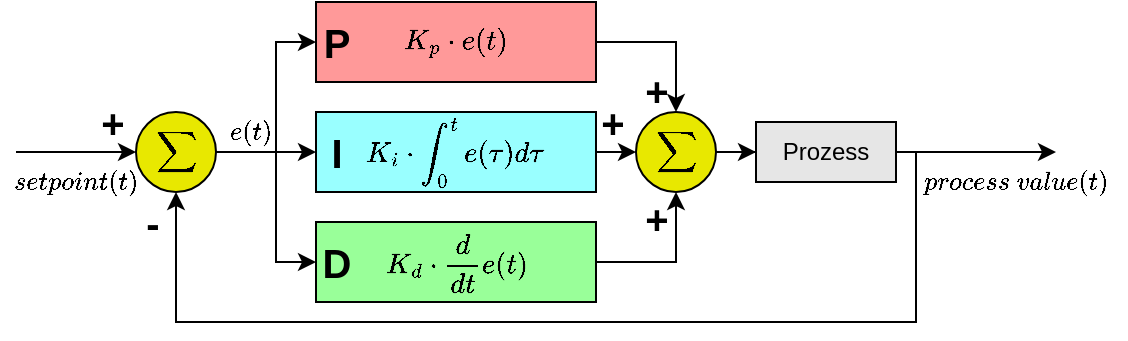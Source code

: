 <mxfile version="21.6.8" type="device">
  <diagram name="Seite-1" id="BAM6PRnBAanOPAxunZYQ">
    <mxGraphModel dx="326" dy="190" grid="1" gridSize="10" guides="1" tooltips="1" connect="1" arrows="1" fold="1" page="1" pageScale="1" pageWidth="827" pageHeight="1169" math="1" shadow="0">
      <root>
        <mxCell id="0" />
        <mxCell id="1" parent="0" />
        <mxCell id="HaAzMO8a2-IeS6XRmNfj-12" value="$$e(t)$$" style="edgeStyle=orthogonalEdgeStyle;rounded=0;orthogonalLoop=1;jettySize=auto;html=1;labelBackgroundColor=none;" parent="1" source="HaAzMO8a2-IeS6XRmNfj-6" target="HaAzMO8a2-IeS6XRmNfj-8" edge="1">
          <mxGeometry x="-0.333" y="10" relative="1" as="geometry">
            <mxPoint as="offset" />
          </mxGeometry>
        </mxCell>
        <mxCell id="HaAzMO8a2-IeS6XRmNfj-6" value="$$\sum$$" style="ellipse;whiteSpace=wrap;html=1;aspect=fixed;fillColor=#E8E800;fontColor=#000000;" parent="1" vertex="1">
          <mxGeometry x="180" y="235" width="40" height="40" as="geometry" />
        </mxCell>
        <mxCell id="HaAzMO8a2-IeS6XRmNfj-18" style="edgeStyle=orthogonalEdgeStyle;rounded=0;orthogonalLoop=1;jettySize=auto;html=1;entryX=0.5;entryY=0;entryDx=0;entryDy=0;labelBackgroundColor=none;" parent="1" source="HaAzMO8a2-IeS6XRmNfj-7" target="HaAzMO8a2-IeS6XRmNfj-16" edge="1">
          <mxGeometry relative="1" as="geometry" />
        </mxCell>
        <mxCell id="HaAzMO8a2-IeS6XRmNfj-20" value="+" style="edgeLabel;html=1;align=center;verticalAlign=middle;resizable=0;points=[];fontStyle=1;fontSize=20;labelBackgroundColor=none;" parent="HaAzMO8a2-IeS6XRmNfj-18" vertex="1" connectable="0">
          <mxGeometry x="0.593" y="1" relative="1" as="geometry">
            <mxPoint x="-11" y="4" as="offset" />
          </mxGeometry>
        </mxCell>
        <mxCell id="HaAzMO8a2-IeS6XRmNfj-7" value="$$K_p \cdot e(t)$$" style="rounded=0;whiteSpace=wrap;html=1;fillColor=#FF9999;" parent="1" vertex="1">
          <mxGeometry x="270" y="180" width="140" height="40" as="geometry" />
        </mxCell>
        <mxCell id="HaAzMO8a2-IeS6XRmNfj-8" value="$$K_i \cdot \int_{0}^{t} e(\tau)d\tau$$" style="rounded=0;whiteSpace=wrap;html=1;fillColor=#99FFFF;" parent="1" vertex="1">
          <mxGeometry x="270" y="235" width="140" height="40" as="geometry" />
        </mxCell>
        <mxCell id="HaAzMO8a2-IeS6XRmNfj-9" value="$$K_d \cdot \frac{d}{dt}e(t)$$" style="rounded=0;whiteSpace=wrap;html=1;fillColor=#99FF99;" parent="1" vertex="1">
          <mxGeometry x="270" y="290" width="140" height="40" as="geometry" />
        </mxCell>
        <mxCell id="HaAzMO8a2-IeS6XRmNfj-13" value="" style="endArrow=classic;html=1;rounded=0;entryX=0;entryY=0.5;entryDx=0;entryDy=0;" parent="1" target="HaAzMO8a2-IeS6XRmNfj-7" edge="1">
          <mxGeometry width="50" height="50" relative="1" as="geometry">
            <mxPoint x="250" y="250" as="sourcePoint" />
            <mxPoint x="270" y="200" as="targetPoint" />
            <Array as="points">
              <mxPoint x="250" y="200" />
            </Array>
          </mxGeometry>
        </mxCell>
        <mxCell id="HaAzMO8a2-IeS6XRmNfj-15" value="" style="endArrow=classic;html=1;rounded=0;" parent="1" edge="1">
          <mxGeometry width="50" height="50" relative="1" as="geometry">
            <mxPoint x="250" y="250" as="sourcePoint" />
            <mxPoint x="270" y="310" as="targetPoint" />
            <Array as="points">
              <mxPoint x="250" y="310" />
            </Array>
          </mxGeometry>
        </mxCell>
        <mxCell id="HaAzMO8a2-IeS6XRmNfj-26" style="edgeStyle=orthogonalEdgeStyle;rounded=0;orthogonalLoop=1;jettySize=auto;html=1;entryX=0;entryY=0.5;entryDx=0;entryDy=0;" parent="1" source="HaAzMO8a2-IeS6XRmNfj-16" target="HaAzMO8a2-IeS6XRmNfj-25" edge="1">
          <mxGeometry relative="1" as="geometry" />
        </mxCell>
        <mxCell id="HaAzMO8a2-IeS6XRmNfj-16" value="$$\sum$$" style="ellipse;whiteSpace=wrap;html=1;aspect=fixed;fillColor=#E8E800;fontColor=#000000;" parent="1" vertex="1">
          <mxGeometry x="430" y="235" width="40" height="40" as="geometry" />
        </mxCell>
        <mxCell id="HaAzMO8a2-IeS6XRmNfj-21" style="edgeStyle=orthogonalEdgeStyle;rounded=0;orthogonalLoop=1;jettySize=auto;html=1;labelBackgroundColor=none;exitX=1;exitY=0.5;exitDx=0;exitDy=0;entryX=0;entryY=0.5;entryDx=0;entryDy=0;" parent="1" source="HaAzMO8a2-IeS6XRmNfj-8" target="HaAzMO8a2-IeS6XRmNfj-16" edge="1">
          <mxGeometry relative="1" as="geometry">
            <mxPoint x="420" y="205" as="sourcePoint" />
            <mxPoint x="430" y="260" as="targetPoint" />
          </mxGeometry>
        </mxCell>
        <mxCell id="HaAzMO8a2-IeS6XRmNfj-22" value="+" style="edgeLabel;html=1;align=center;verticalAlign=middle;resizable=0;points=[];fontStyle=1;fontSize=20;labelBackgroundColor=none;" parent="HaAzMO8a2-IeS6XRmNfj-21" vertex="1" connectable="0">
          <mxGeometry x="0.593" y="1" relative="1" as="geometry">
            <mxPoint x="-8" y="-14" as="offset" />
          </mxGeometry>
        </mxCell>
        <mxCell id="HaAzMO8a2-IeS6XRmNfj-23" style="edgeStyle=orthogonalEdgeStyle;rounded=0;orthogonalLoop=1;jettySize=auto;html=1;entryX=0.5;entryY=1;entryDx=0;entryDy=0;labelBackgroundColor=none;exitX=1;exitY=0.5;exitDx=0;exitDy=0;" parent="1" source="HaAzMO8a2-IeS6XRmNfj-9" target="HaAzMO8a2-IeS6XRmNfj-16" edge="1">
          <mxGeometry relative="1" as="geometry">
            <mxPoint x="420" y="260" as="sourcePoint" />
            <mxPoint x="480" y="260" as="targetPoint" />
          </mxGeometry>
        </mxCell>
        <mxCell id="HaAzMO8a2-IeS6XRmNfj-24" value="+" style="edgeLabel;html=1;align=center;verticalAlign=middle;resizable=0;points=[];fontStyle=1;fontSize=20;labelBackgroundColor=none;" parent="HaAzMO8a2-IeS6XRmNfj-23" vertex="1" connectable="0">
          <mxGeometry x="0.593" y="1" relative="1" as="geometry">
            <mxPoint x="-9" y="-3" as="offset" />
          </mxGeometry>
        </mxCell>
        <mxCell id="HaAzMO8a2-IeS6XRmNfj-25" value="Prozess" style="whiteSpace=wrap;html=1;fillColor=#E6E6E6;" parent="1" vertex="1">
          <mxGeometry x="490" y="240" width="70" height="30" as="geometry" />
        </mxCell>
        <mxCell id="HaAzMO8a2-IeS6XRmNfj-30" value="" style="endArrow=classic;html=1;rounded=0;entryX=0.5;entryY=1;entryDx=0;entryDy=0;" parent="1" target="HaAzMO8a2-IeS6XRmNfj-6" edge="1">
          <mxGeometry width="50" height="50" relative="1" as="geometry">
            <mxPoint x="570" y="255" as="sourcePoint" />
            <mxPoint x="480" y="210" as="targetPoint" />
            <Array as="points">
              <mxPoint x="570" y="340" />
              <mxPoint x="200" y="340" />
            </Array>
          </mxGeometry>
        </mxCell>
        <mxCell id="HaAzMO8a2-IeS6XRmNfj-32" value="" style="endArrow=classic;html=1;rounded=0;exitX=1;exitY=0.5;exitDx=0;exitDy=0;" parent="1" source="HaAzMO8a2-IeS6XRmNfj-25" edge="1">
          <mxGeometry width="50" height="50" relative="1" as="geometry">
            <mxPoint x="530" y="310" as="sourcePoint" />
            <mxPoint x="640" y="255" as="targetPoint" />
          </mxGeometry>
        </mxCell>
        <mxCell id="HaAzMO8a2-IeS6XRmNfj-33" value="$$process \ value(t)$$" style="edgeLabel;html=1;align=center;verticalAlign=middle;resizable=0;points=[];labelBackgroundColor=none;" parent="HaAzMO8a2-IeS6XRmNfj-32" vertex="1" connectable="0">
          <mxGeometry x="-0.045" relative="1" as="geometry">
            <mxPoint x="22" y="15" as="offset" />
          </mxGeometry>
        </mxCell>
        <mxCell id="HaAzMO8a2-IeS6XRmNfj-34" value="" style="endArrow=classic;html=1;rounded=0;entryX=0;entryY=0.5;entryDx=0;entryDy=0;" parent="1" target="HaAzMO8a2-IeS6XRmNfj-6" edge="1">
          <mxGeometry width="50" height="50" relative="1" as="geometry">
            <mxPoint x="120" y="255" as="sourcePoint" />
            <mxPoint x="390" y="260" as="targetPoint" />
          </mxGeometry>
        </mxCell>
        <mxCell id="HaAzMO8a2-IeS6XRmNfj-35" value="$$setpoint(t)$$" style="edgeLabel;html=1;align=center;verticalAlign=middle;resizable=0;points=[];labelBackgroundColor=none;" parent="HaAzMO8a2-IeS6XRmNfj-34" vertex="1" connectable="0">
          <mxGeometry x="-0.28" relative="1" as="geometry">
            <mxPoint x="8" y="15" as="offset" />
          </mxGeometry>
        </mxCell>
        <mxCell id="HaAzMO8a2-IeS6XRmNfj-36" value="P" style="text;html=1;align=center;verticalAlign=middle;resizable=0;points=[];autosize=1;strokeColor=none;fillColor=none;fontSize=20;fontStyle=1" parent="1" vertex="1">
          <mxGeometry x="260" y="180" width="40" height="40" as="geometry" />
        </mxCell>
        <mxCell id="HaAzMO8a2-IeS6XRmNfj-37" value="I" style="text;html=1;align=center;verticalAlign=middle;resizable=0;points=[];autosize=1;strokeColor=none;fillColor=none;fontSize=20;fontStyle=1" parent="1" vertex="1">
          <mxGeometry x="265" y="235" width="30" height="40" as="geometry" />
        </mxCell>
        <mxCell id="HaAzMO8a2-IeS6XRmNfj-38" value="D" style="text;html=1;align=center;verticalAlign=middle;resizable=0;points=[];autosize=1;strokeColor=none;fillColor=none;fontSize=20;fontStyle=1" parent="1" vertex="1">
          <mxGeometry x="260" y="290" width="40" height="40" as="geometry" />
        </mxCell>
        <mxCell id="OLIFaUyZPXWUsOuU-HqV-3" value="+" style="edgeLabel;html=1;align=center;verticalAlign=middle;resizable=0;points=[];fontStyle=1;fontSize=20;labelBackgroundColor=none;" vertex="1" connectable="0" parent="1">
          <mxGeometry x="190" y="239.996" as="geometry">
            <mxPoint x="-22" as="offset" />
          </mxGeometry>
        </mxCell>
        <mxCell id="OLIFaUyZPXWUsOuU-HqV-4" value="-" style="edgeLabel;html=1;align=center;verticalAlign=middle;resizable=0;points=[];fontStyle=1;fontSize=20;labelBackgroundColor=none;" vertex="1" connectable="0" parent="1">
          <mxGeometry x="210" y="289.996" as="geometry">
            <mxPoint x="-22" as="offset" />
          </mxGeometry>
        </mxCell>
      </root>
    </mxGraphModel>
  </diagram>
</mxfile>
